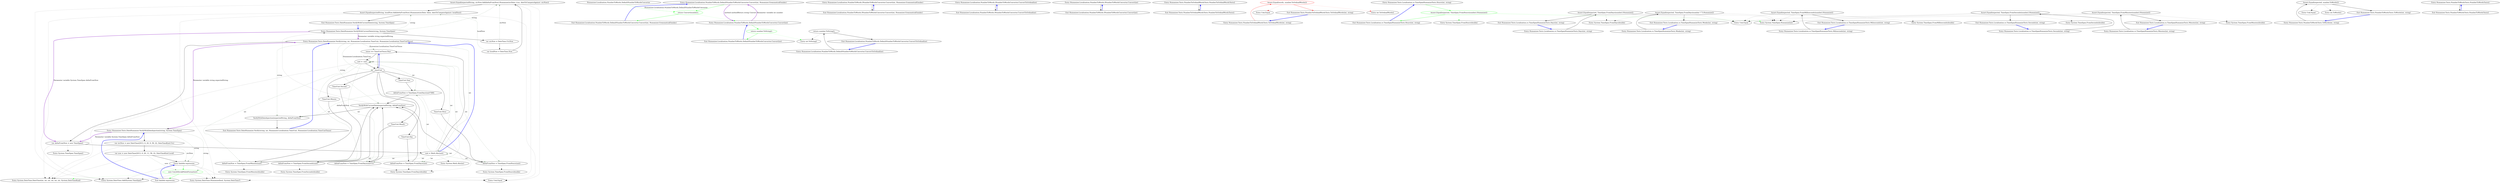 digraph  {
m0_6 [label="Entry System.DateTime.Add(System.TimeSpan)", span="0-0", cluster="System.DateTime.Add(System.TimeSpan)", file="Configurator.cs"];
m0_0 [label="Entry Humanizer.Tests.DateHumanize.VerifyWithCurrentDate(string, System.TimeSpan)", span="8-8", cluster="Humanizer.Tests.DateHumanize.VerifyWithCurrentDate(string, System.TimeSpan)", file="Configurator.cs"];
m0_1 [label="var utcNow = DateTime.UtcNow", span="10-10", cluster="Humanizer.Tests.DateHumanize.VerifyWithCurrentDate(string, System.TimeSpan)", file="Configurator.cs"];
m0_3 [label="Assert.Equal(expectedString, utcNow.Add(deltaFromNow).Humanize(utcDate: true, dateToCompareAgainst: utcNow))", span="14-14", cluster="Humanizer.Tests.DateHumanize.VerifyWithCurrentDate(string, System.TimeSpan)", file="Configurator.cs"];
m0_4 [label="Assert.Equal(expectedString, localNow.Add(deltaFromNow).Humanize(utcDate: false, dateToCompareAgainst: localNow))", span="15-15", cluster="Humanizer.Tests.DateHumanize.VerifyWithCurrentDate(string, System.TimeSpan)", file="Configurator.cs"];
m0_2 [label="var localNow = DateTime.Now", span="11-11", cluster="Humanizer.Tests.DateHumanize.VerifyWithCurrentDate(string, System.TimeSpan)", file="Configurator.cs"];
m0_5 [label="Exit Humanizer.Tests.DateHumanize.VerifyWithCurrentDate(string, System.TimeSpan)", span="8-8", cluster="Humanizer.Tests.DateHumanize.VerifyWithCurrentDate(string, System.TimeSpan)", file="Configurator.cs"];
m0_38 [label="Entry System.Math.Abs(int)", span="0-0", cluster="System.Math.Abs(int)", file="Configurator.cs"];
m0_7 [label="Entry System.DateTime.Humanize(bool, System.DateTime?)", span="19-19", cluster="System.DateTime.Humanize(bool, System.DateTime?)", file="Configurator.cs"];
m0_37 [label="Entry System.TimeSpan.TimeSpan()", span="0-0", cluster="System.TimeSpan.TimeSpan()", file="Configurator.cs"];
m0_40 [label="Entry System.TimeSpan.FromMinutes(double)", span="0-0", cluster="System.TimeSpan.FromMinutes(double)", file="Configurator.cs"];
m0_15 [label="Entry System.DateTime.DateTime(int, int, int, int, int, int, System.DateTimeKind)", span="0-0", cluster="System.DateTime.DateTime(int, int, int, int, int, int, System.DateTimeKind)", file="Configurator.cs"];
m0_8 [label="Entry Unk.Equal", span="", cluster="Unk.Equal", file="Configurator.cs"];
m0_9 [label="Entry Humanizer.Tests.DateHumanize.VerifyWithDateInjection(string, System.TimeSpan)", span="18-18", cluster="Humanizer.Tests.DateHumanize.VerifyWithDateInjection(string, System.TimeSpan)", file="Configurator.cs"];
m0_10 [label="var utcNow = new DateTime(2013, 6, 20, 9, 58, 22, DateTimeKind.Utc)", span="20-20", cluster="Humanizer.Tests.DateHumanize.VerifyWithDateInjection(string, System.TimeSpan)", file="Configurator.cs"];
m0_12 [label="Entry lambda expression", span="19-19", cluster="lambda expression", file="Configurator.cs"];
m0_13 [label="new CzechSlovakPolishFormatter()", span="19-19", cluster="lambda expression", file="Configurator.cs", color=green, community=0];
m0_11 [label="var now = new DateTime(2013, 6, 20, 11, 58, 22, DateTimeKind.Local)", span="21-21", cluster="Humanizer.Tests.DateHumanize.VerifyWithDateInjection(string, System.TimeSpan)", file="Configurator.cs"];
m0_14 [label="Exit lambda expression", span="19-19", cluster="lambda expression", file="Configurator.cs"];
m0_39 [label="Entry System.TimeSpan.FromSeconds(double)", span="0-0", cluster="System.TimeSpan.FromSeconds(double)", file="Configurator.cs"];
m0_41 [label="Entry System.TimeSpan.FromHours(double)", span="0-0", cluster="System.TimeSpan.FromHours(double)", file="Configurator.cs"];
m0_42 [label="Entry System.TimeSpan.FromDays(double)", span="0-0", cluster="System.TimeSpan.FromDays(double)", file="Configurator.cs"];
m0_19 [label="tense == TimeUnitTense.Past", span="32-32", cluster="Humanizer.Tests.DateHumanize.Verify(string, int, Humanizer.Localisation.TimeUnit, Humanizer.Localisation.TimeUnitTense)", file="Configurator.cs"];
m0_17 [label="var deltaFromNow = new TimeSpan()", span="29-29", cluster="Humanizer.Tests.DateHumanize.Verify(string, int, Humanizer.Localisation.TimeUnit, Humanizer.Localisation.TimeUnitTense)", file="Configurator.cs"];
m0_20 [label="unit = -unit", span="33-33", cluster="Humanizer.Tests.DateHumanize.Verify(string, int, Humanizer.Localisation.TimeUnit, Humanizer.Localisation.TimeUnitTense)", file="Configurator.cs"];
m0_16 [label="Entry Humanizer.Tests.DateHumanize.Verify(string, int, Humanizer.Localisation.TimeUnit, Humanizer.Localisation.TimeUnitTense)", span="27-27", cluster="Humanizer.Tests.DateHumanize.Verify(string, int, Humanizer.Localisation.TimeUnit, Humanizer.Localisation.TimeUnitTense)", file="Configurator.cs"];
m0_18 [label="unit = Math.Abs(unit)", span="30-30", cluster="Humanizer.Tests.DateHumanize.Verify(string, int, Humanizer.Localisation.TimeUnit, Humanizer.Localisation.TimeUnitTense)", file="Configurator.cs"];
m0_21 [label=timeUnit, span="35-35", cluster="Humanizer.Tests.DateHumanize.Verify(string, int, Humanizer.Localisation.TimeUnit, Humanizer.Localisation.TimeUnitTense)", file="Configurator.cs"];
m0_34 [label="VerifyWithCurrentDate(expectedString, deltaFromNow)", span="57-57", cluster="Humanizer.Tests.DateHumanize.Verify(string, int, Humanizer.Localisation.TimeUnit, Humanizer.Localisation.TimeUnitTense)", file="Configurator.cs"];
m0_35 [label="VerifyWithDateInjection(expectedString, deltaFromNow)", span="58-58", cluster="Humanizer.Tests.DateHumanize.Verify(string, int, Humanizer.Localisation.TimeUnit, Humanizer.Localisation.TimeUnitTense)", file="Configurator.cs"];
m0_23 [label="deltaFromNow = TimeSpan.FromSeconds(unit)", span="38-38", cluster="Humanizer.Tests.DateHumanize.Verify(string, int, Humanizer.Localisation.TimeUnit, Humanizer.Localisation.TimeUnitTense)", file="Configurator.cs"];
m0_25 [label="deltaFromNow = TimeSpan.FromMinutes(unit)", span="41-41", cluster="Humanizer.Tests.DateHumanize.Verify(string, int, Humanizer.Localisation.TimeUnit, Humanizer.Localisation.TimeUnitTense)", file="Configurator.cs"];
m0_27 [label="deltaFromNow = TimeSpan.FromHours(unit)", span="44-44", cluster="Humanizer.Tests.DateHumanize.Verify(string, int, Humanizer.Localisation.TimeUnit, Humanizer.Localisation.TimeUnitTense)", file="Configurator.cs"];
m0_29 [label="deltaFromNow = TimeSpan.FromDays(unit)", span="47-47", cluster="Humanizer.Tests.DateHumanize.Verify(string, int, Humanizer.Localisation.TimeUnit, Humanizer.Localisation.TimeUnitTense)", file="Configurator.cs"];
m0_31 [label="deltaFromNow = TimeSpan.FromDays(unit*31)", span="50-50", cluster="Humanizer.Tests.DateHumanize.Verify(string, int, Humanizer.Localisation.TimeUnit, Humanizer.Localisation.TimeUnitTense)", file="Configurator.cs"];
m0_33 [label="deltaFromNow = TimeSpan.FromDays(unit*366)", span="53-53", cluster="Humanizer.Tests.DateHumanize.Verify(string, int, Humanizer.Localisation.TimeUnit, Humanizer.Localisation.TimeUnitTense)", file="Configurator.cs"];
m0_22 [label="TimeUnit.Second", span="37-37", cluster="Humanizer.Tests.DateHumanize.Verify(string, int, Humanizer.Localisation.TimeUnit, Humanizer.Localisation.TimeUnitTense)", file="Configurator.cs"];
m0_24 [label="TimeUnit.Minute", span="40-40", cluster="Humanizer.Tests.DateHumanize.Verify(string, int, Humanizer.Localisation.TimeUnit, Humanizer.Localisation.TimeUnitTense)", file="Configurator.cs"];
m0_26 [label="TimeUnit.Hour", span="43-43", cluster="Humanizer.Tests.DateHumanize.Verify(string, int, Humanizer.Localisation.TimeUnit, Humanizer.Localisation.TimeUnitTense)", file="Configurator.cs"];
m0_28 [label="TimeUnit.Day", span="46-46", cluster="Humanizer.Tests.DateHumanize.Verify(string, int, Humanizer.Localisation.TimeUnit, Humanizer.Localisation.TimeUnitTense)", file="Configurator.cs"];
m0_30 [label="TimeUnit.Month", span="49-49", cluster="Humanizer.Tests.DateHumanize.Verify(string, int, Humanizer.Localisation.TimeUnit, Humanizer.Localisation.TimeUnitTense)", file="Configurator.cs"];
m0_32 [label="TimeUnit.Year", span="52-52", cluster="Humanizer.Tests.DateHumanize.Verify(string, int, Humanizer.Localisation.TimeUnit, Humanizer.Localisation.TimeUnitTense)", file="Configurator.cs"];
m0_36 [label="Exit Humanizer.Tests.DateHumanize.Verify(string, int, Humanizer.Localisation.TimeUnit, Humanizer.Localisation.TimeUnitTense)", span="27-27", cluster="Humanizer.Tests.DateHumanize.Verify(string, int, Humanizer.Localisation.TimeUnit, Humanizer.Localisation.TimeUnitTense)", file="Configurator.cs"];
m2_0 [label="Entry Humanizer.Localisation.NumberToWords.DefaultNumberToWordsConverter.Convert(int, Humanizer.GrammaticalGender)", span="4-4", cluster="Humanizer.Localisation.NumberToWords.DefaultNumberToWordsConverter.Convert(int, Humanizer.GrammaticalGender)", file="DefaultNumberToWordsConverter.cs"];
m2_1 [label="return Convert(number);", span="6-6", cluster="Humanizer.Localisation.NumberToWords.DefaultNumberToWordsConverter.Convert(int, Humanizer.GrammaticalGender)", file="DefaultNumberToWordsConverter.cs", color=green, community=0];
m2_2 [label="Exit Humanizer.Localisation.NumberToWords.DefaultNumberToWordsConverter.Convert(int, Humanizer.GrammaticalGender)", span="4-4", cluster="Humanizer.Localisation.NumberToWords.DefaultNumberToWordsConverter.Convert(int, Humanizer.GrammaticalGender)", file="DefaultNumberToWordsConverter.cs"];
m2_6 [label="Entry int.ToString()", span="0-0", cluster="int.ToString()", file="DefaultNumberToWordsConverter.cs"];
m2_3 [label="Entry Humanizer.Localisation.NumberToWords.DefaultNumberToWordsConverter.Convert(int)", span="9-9", cluster="Humanizer.Localisation.NumberToWords.DefaultNumberToWordsConverter.Convert(int)", file="DefaultNumberToWordsConverter.cs"];
m2_4 [label="return number.ToString();", span="11-11", cluster="Humanizer.Localisation.NumberToWords.DefaultNumberToWordsConverter.Convert(int)", file="DefaultNumberToWordsConverter.cs", color=green, community=0];
m2_5 [label="Exit Humanizer.Localisation.NumberToWords.DefaultNumberToWordsConverter.Convert(int)", span="9-9", cluster="Humanizer.Localisation.NumberToWords.DefaultNumberToWordsConverter.Convert(int)", file="DefaultNumberToWordsConverter.cs"];
m2_7 [label="Entry Humanizer.Localisation.NumberToWords.DefaultNumberToWordsConverter.ConvertToOrdinal(int)", span="14-14", cluster="Humanizer.Localisation.NumberToWords.DefaultNumberToWordsConverter.ConvertToOrdinal(int)", file="DefaultNumberToWordsConverter.cs"];
m2_8 [label="return number.ToString();", span="16-16", cluster="Humanizer.Localisation.NumberToWords.DefaultNumberToWordsConverter.ConvertToOrdinal(int)", file="DefaultNumberToWordsConverter.cs"];
m2_9 [label="Exit Humanizer.Localisation.NumberToWords.DefaultNumberToWordsConverter.ConvertToOrdinal(int)", span="14-14", cluster="Humanizer.Localisation.NumberToWords.DefaultNumberToWordsConverter.ConvertToOrdinal(int)", file="DefaultNumberToWordsConverter.cs"];
m2_10 [label="Humanizer.Localisation.NumberToWords.DefaultNumberToWordsConverter", span="", file="DefaultNumberToWordsConverter.cs"];
m4_2 [label="Entry Humanizer.Localisation.NumberToWords.INumberToWordsConverter.Convert(int, Humanizer.GrammaticalGender)", span="22-22", cluster="Humanizer.Localisation.NumberToWords.INumberToWordsConverter.Convert(int, Humanizer.GrammaticalGender)", file="INumberToWordsConverter.cs"];
m4_3 [label="Exit Humanizer.Localisation.NumberToWords.INumberToWordsConverter.Convert(int, Humanizer.GrammaticalGender)", span="22-22", cluster="Humanizer.Localisation.NumberToWords.INumberToWordsConverter.Convert(int, Humanizer.GrammaticalGender)", file="INumberToWordsConverter.cs"];
m4_4 [label="Entry Humanizer.Localisation.NumberToWords.INumberToWordsConverter.ConvertToOrdinal(int)", span="29-29", cluster="Humanizer.Localisation.NumberToWords.INumberToWordsConverter.ConvertToOrdinal(int)", file="INumberToWordsConverter.cs"];
m4_5 [label="Exit Humanizer.Localisation.NumberToWords.INumberToWordsConverter.ConvertToOrdinal(int)", span="29-29", cluster="Humanizer.Localisation.NumberToWords.INumberToWordsConverter.ConvertToOrdinal(int)", file="INumberToWordsConverter.cs"];
m4_0 [label="Entry Humanizer.Localisation.NumberToWords.INumberToWordsConverter.Convert(int)", span="12-12", cluster="Humanizer.Localisation.NumberToWords.INumberToWordsConverter.Convert(int)", file="INumberToWordsConverter.cs"];
m4_1 [label="Exit Humanizer.Localisation.NumberToWords.INumberToWordsConverter.Convert(int)", span="12-12", cluster="Humanizer.Localisation.NumberToWords.INumberToWordsConverter.Convert(int)", file="INumberToWordsConverter.cs"];
m5_0 [label="Entry Humanizer.Tests.NumberToOrdinalWordsTests.NumberToOrdinalWordsTests()", span="7-7", cluster="Humanizer.Tests.NumberToOrdinalWordsTests.NumberToOrdinalWordsTests()", file="NumberToOrdinalWordsTests.cs"];
m5_1 [label="Exit Humanizer.Tests.NumberToOrdinalWordsTests.NumberToOrdinalWordsTests()", span="7-7", cluster="Humanizer.Tests.NumberToOrdinalWordsTests.NumberToOrdinalWordsTests()", file="NumberToOrdinalWordsTests.cs"];
m5_6 [label="Entry Unk.Equal", span="", cluster="Unk.Equal", file="NumberToOrdinalWordsTests.cs"];
m5_2 [label="Entry Humanizer.Tests.NumberToOrdinalWordsTests.ToOrdinalWords(int, string)", span="52-52", cluster="Humanizer.Tests.NumberToOrdinalWordsTests.ToOrdinalWords(int, string)", file="NumberToOrdinalWordsTests.cs"];
m5_3 [label="Assert.Equal(words, number.ToOrdinalWords())", span="54-54", cluster="Humanizer.Tests.NumberToOrdinalWordsTests.ToOrdinalWords(int, string)", color=red, community=0, file="NumberToOrdinalWordsTests.cs"];
m5_4 [label="Exit Humanizer.Tests.NumberToOrdinalWordsTests.ToOrdinalWords(int, string)", span="52-52", cluster="Humanizer.Tests.NumberToOrdinalWordsTests.ToOrdinalWords(int, string)", file="NumberToOrdinalWordsTests.cs"];
m5_5 [label="Entry int.ToOrdinalWords()", span="52-52", cluster="int.ToOrdinalWords()", file="NumberToOrdinalWordsTests.cs"];
m6_16 [label="Entry Humanizer.Tests.Localisation.cs.TimeSpanHumanizeTests.Hours(int, string)", span="60-60", cluster="Humanizer.Tests.Localisation.cs.TimeSpanHumanizeTests.Hours(int, string)", file="NumberToWordsExtension.cs"];
m6_17 [label="Assert.Equal(expected, TimeSpan.FromHours(number).Humanize())", span="62-62", cluster="Humanizer.Tests.Localisation.cs.TimeSpanHumanizeTests.Hours(int, string)", color=green, community=0, file="NumberToWordsExtension.cs"];
m6_18 [label="Exit Humanizer.Tests.Localisation.cs.TimeSpanHumanizeTests.Hours(int, string)", span="60-60", cluster="Humanizer.Tests.Localisation.cs.TimeSpanHumanizeTests.Hours(int, string)", file="NumberToWordsExtension.cs"];
m6_23 [label="Entry System.TimeSpan.FromDays(double)", span="0-0", cluster="System.TimeSpan.FromDays(double)", file="NumberToWordsExtension.cs"];
m6_6 [label="Entry System.TimeSpan.Humanize(int)", span="18-18", cluster="System.TimeSpan.Humanize(int)", file="NumberToWordsExtension.cs"];
m6_15 [label="Entry System.TimeSpan.FromMinutes(double)", span="0-0", cluster="System.TimeSpan.FromMinutes(double)", file="NumberToWordsExtension.cs"];
m6_5 [label="Entry System.TimeSpan.FromMilliseconds(double)", span="0-0", cluster="System.TimeSpan.FromMilliseconds(double)", file="NumberToWordsExtension.cs"];
m6_7 [label="Entry Unk.Equal", span="", cluster="Unk.Equal", file="NumberToWordsExtension.cs"];
m6_20 [label="Entry Humanizer.Tests.Localisation.cs.TimeSpanHumanizeTests.Days(int, string)", span="72-72", cluster="Humanizer.Tests.Localisation.cs.TimeSpanHumanizeTests.Days(int, string)", file="NumberToWordsExtension.cs"];
m6_21 [label="Assert.Equal(expected, TimeSpan.FromDays(number).Humanize())", span="74-74", cluster="Humanizer.Tests.Localisation.cs.TimeSpanHumanizeTests.Days(int, string)", file="NumberToWordsExtension.cs"];
m6_22 [label="Exit Humanizer.Tests.Localisation.cs.TimeSpanHumanizeTests.Days(int, string)", span="72-72", cluster="Humanizer.Tests.Localisation.cs.TimeSpanHumanizeTests.Days(int, string)", file="NumberToWordsExtension.cs"];
m6_19 [label="Entry System.TimeSpan.FromHours(double)", span="0-0", cluster="System.TimeSpan.FromHours(double)", file="NumberToWordsExtension.cs"];
m6_11 [label="Entry System.TimeSpan.FromSeconds(double)", span="0-0", cluster="System.TimeSpan.FromSeconds(double)", file="NumberToWordsExtension.cs"];
m6_2 [label="Entry Humanizer.Tests.Localisation.cs.TimeSpanHumanizeTests.Miliseconds(int, string)", span="21-21", cluster="Humanizer.Tests.Localisation.cs.TimeSpanHumanizeTests.Miliseconds(int, string)", file="NumberToWordsExtension.cs"];
m6_3 [label="Assert.Equal(expected, TimeSpan.FromMilliseconds(number).Humanize())", span="23-23", cluster="Humanizer.Tests.Localisation.cs.TimeSpanHumanizeTests.Miliseconds(int, string)", file="NumberToWordsExtension.cs"];
m6_4 [label="Exit Humanizer.Tests.Localisation.cs.TimeSpanHumanizeTests.Miliseconds(int, string)", span="21-21", cluster="Humanizer.Tests.Localisation.cs.TimeSpanHumanizeTests.Miliseconds(int, string)", file="NumberToWordsExtension.cs"];
m6_8 [label="Entry Humanizer.Tests.Localisation.cs.TimeSpanHumanizeTests.Seconds(int, string)", span="34-34", cluster="Humanizer.Tests.Localisation.cs.TimeSpanHumanizeTests.Seconds(int, string)", file="NumberToWordsExtension.cs"];
m6_9 [label="Assert.Equal(expected, TimeSpan.FromSeconds(number).Humanize())", span="36-36", cluster="Humanizer.Tests.Localisation.cs.TimeSpanHumanizeTests.Seconds(int, string)", file="NumberToWordsExtension.cs"];
m6_10 [label="Exit Humanizer.Tests.Localisation.cs.TimeSpanHumanizeTests.Seconds(int, string)", span="34-34", cluster="Humanizer.Tests.Localisation.cs.TimeSpanHumanizeTests.Seconds(int, string)", file="NumberToWordsExtension.cs"];
m6_12 [label="Entry Humanizer.Tests.Localisation.cs.TimeSpanHumanizeTests.Minutes(int, string)", span="47-47", cluster="Humanizer.Tests.Localisation.cs.TimeSpanHumanizeTests.Minutes(int, string)", file="NumberToWordsExtension.cs"];
m6_13 [label="Assert.Equal(expected, TimeSpan.FromMinutes(number).Humanize())", span="49-49", cluster="Humanizer.Tests.Localisation.cs.TimeSpanHumanizeTests.Minutes(int, string)", file="NumberToWordsExtension.cs"];
m6_14 [label="Exit Humanizer.Tests.Localisation.cs.TimeSpanHumanizeTests.Minutes(int, string)", span="47-47", cluster="Humanizer.Tests.Localisation.cs.TimeSpanHumanizeTests.Minutes(int, string)", file="NumberToWordsExtension.cs"];
m6_24 [label="Entry Humanizer.Tests.Localisation.cs.TimeSpanHumanizeTests.Weeks(int, string)", span="84-84", cluster="Humanizer.Tests.Localisation.cs.TimeSpanHumanizeTests.Weeks(int, string)", file="NumberToWordsExtension.cs"];
m6_25 [label="Assert.Equal(expected, TimeSpan.FromDays(number * 7).Humanize())", span="86-86", cluster="Humanizer.Tests.Localisation.cs.TimeSpanHumanizeTests.Weeks(int, string)", file="NumberToWordsExtension.cs"];
m6_26 [label="Exit Humanizer.Tests.Localisation.cs.TimeSpanHumanizeTests.Weeks(int, string)", span="84-84", cluster="Humanizer.Tests.Localisation.cs.TimeSpanHumanizeTests.Weeks(int, string)", file="NumberToWordsExtension.cs"];
m7_6 [label="Entry Unk.Equal", span="", cluster="Unk.Equal", file="NumberToWordsTests.cs"];
m7_5 [label="Entry int.ToWords()", span="29-29", cluster="int.ToWords()", file="NumberToWordsTests.cs"];
m7_2 [label="Entry Humanizer.Tests.NumberToWordsTests.ToWords(int, string)", span="40-40", cluster="Humanizer.Tests.NumberToWordsTests.ToWords(int, string)", file="NumberToWordsTests.cs"];
m7_3 [label="Assert.Equal(expected, number.ToWords())", span="42-42", cluster="Humanizer.Tests.NumberToWordsTests.ToWords(int, string)", file="NumberToWordsTests.cs"];
m7_4 [label="Exit Humanizer.Tests.NumberToWordsTests.ToWords(int, string)", span="40-40", cluster="Humanizer.Tests.NumberToWordsTests.ToWords(int, string)", file="NumberToWordsTests.cs"];
m7_0 [label="Entry Humanizer.Tests.NumberToWordsTests.NumberToWordsTests()", span="7-7", cluster="Humanizer.Tests.NumberToWordsTests.NumberToWordsTests()", file="NumberToWordsTests.cs"];
m7_1 [label="Exit Humanizer.Tests.NumberToWordsTests.NumberToWordsTests()", span="7-7", cluster="Humanizer.Tests.NumberToWordsTests.NumberToWordsTests()", file="NumberToWordsTests.cs"];
m0_0 -> m0_1  [key=0, style=solid];
m0_0 -> m0_3  [key=1, style=dashed, color=darkseagreen4, label=string];
m0_0 -> m0_4  [key=1, style=dashed, color=darkseagreen4, label=string];
m0_0 -> m0_16  [key=3, color=darkorchid, style=bold, label="Parameter variable string expectedString"];
m0_0 -> m0_17  [key=3, color=darkorchid, style=bold, label="Parameter variable System.TimeSpan deltaFromNow"];
m0_1 -> m0_2  [key=0, style=solid];
m0_1 -> m0_3  [key=1, style=dashed, color=darkseagreen4, label=utcNow];
m0_3 -> m0_4  [key=0, style=solid];
m0_3 -> m0_6  [key=2, style=dotted];
m0_3 -> m0_7  [key=2, style=dotted];
m0_3 -> m0_8  [key=2, style=dotted];
m0_4 -> m0_5  [key=0, style=solid];
m0_4 -> m0_6  [key=2, style=dotted];
m0_4 -> m0_7  [key=2, style=dotted];
m0_4 -> m0_8  [key=2, style=dotted];
m0_2 -> m0_3  [key=0, style=solid];
m0_2 -> m0_4  [key=1, style=dashed, color=darkseagreen4, label=localNow];
m0_5 -> m0_0  [key=0, style=bold, color=blue];
m0_9 -> m0_10  [key=0, style=solid];
m0_9 -> m0_12  [key=1, style=dashed, color=darkseagreen4, label=string];
m0_9 -> m0_13  [key=1, style=dashed, color=darkseagreen4, label=string];
m0_9 -> m0_16  [key=3, color=darkorchid, style=bold, label="Parameter variable string expectedString"];
m0_9 -> m0_17  [key=3, color=darkorchid, style=bold, label="Parameter variable System.TimeSpan deltaFromNow"];
m0_10 -> m0_11  [key=0, style=solid];
m0_10 -> m0_15  [key=2, style=dotted];
m0_10 -> m0_12  [key=1, style=dashed, color=darkseagreen4, label=utcNow];
m0_12 -> m0_13  [key=0, style=solid, color=green];
m0_12 -> m0_6  [key=2, style=dotted];
m0_12 -> m0_7  [key=2, style=dotted];
m0_12 -> m0_8  [key=2, style=dotted];
m0_13 -> m0_14  [key=0, style=solid, color=green];
m0_13 -> m0_6  [key=2, style=dotted];
m0_13 -> m0_7  [key=2, style=dotted];
m0_13 -> m0_8  [key=2, style=dotted];
m0_13 -> m0_15  [key=2, style=dotted, color=green];
m0_11 -> m0_12  [key=0, style=solid];
m0_11 -> m0_15  [key=2, style=dotted];
m0_11 -> m0_13  [key=1, style=dashed, color=darkseagreen4, label=now];
m0_14 -> m0_9  [key=0, style=bold, color=blue];
m0_14 -> m0_12  [key=0, style=bold, color=blue];
m0_19 -> m0_20  [key=0, style=solid];
m0_19 -> m0_21  [key=0, style=solid];
m0_17 -> m0_15  [key=2, style=dotted];
m0_17 -> m0_18  [key=0, style=solid];
m0_17 -> m0_37  [key=2, style=dotted];
m0_20 -> m0_15  [key=2, style=dotted];
m0_20 -> m0_21  [key=0, style=solid];
m0_20 -> m0_20  [key=1, style=dashed, color=darkseagreen4, label=int];
m0_20 -> m0_23  [key=1, style=dashed, color=darkseagreen4, label=int];
m0_20 -> m0_25  [key=1, style=dashed, color=darkseagreen4, label=int];
m0_20 -> m0_27  [key=1, style=dashed, color=darkseagreen4, label=int];
m0_20 -> m0_29  [key=1, style=dashed, color=darkseagreen4, label=int];
m0_20 -> m0_31  [key=1, style=dashed, color=darkseagreen4, label=int];
m0_20 -> m0_33  [key=1, style=dashed, color=darkseagreen4, label=int];
m0_16 -> m0_17  [key=0, style=solid];
m0_16 -> m0_18  [key=1, style=dashed, color=darkseagreen4, label=int];
m0_16 -> m0_19  [key=1, style=dashed, color=darkseagreen4, label="Humanizer.Localisation.TimeUnitTense"];
m0_16 -> m0_21  [key=1, style=dashed, color=darkseagreen4, label="Humanizer.Localisation.TimeUnit"];
m0_16 -> m0_34  [key=1, style=dashed, color=darkseagreen4, label=string];
m0_16 -> m0_35  [key=1, style=dashed, color=darkseagreen4, label=string];
m0_18 -> m0_16  [key=0, style=bold, color=blue];
m0_18 -> m0_19  [key=0, style=solid];
m0_18 -> m0_38  [key=2, style=dotted];
m0_18 -> m0_18  [key=1, style=dashed, color=darkseagreen4, label=int];
m0_18 -> m0_20  [key=1, style=dashed, color=darkseagreen4, label=int];
m0_18 -> m0_23  [key=1, style=dashed, color=darkseagreen4, label=int];
m0_18 -> m0_25  [key=1, style=dashed, color=darkseagreen4, label=int];
m0_18 -> m0_27  [key=1, style=dashed, color=darkseagreen4, label=int];
m0_18 -> m0_29  [key=1, style=dashed, color=darkseagreen4, label=int];
m0_18 -> m0_31  [key=1, style=dashed, color=darkseagreen4, label=int];
m0_18 -> m0_33  [key=1, style=dashed, color=darkseagreen4, label=int];
m0_21 -> m0_19  [key=0, style=bold, color=blue];
m0_21 -> m0_22  [key=0, style=solid];
m0_21 -> m0_24  [key=0, style=solid];
m0_21 -> m0_26  [key=0, style=solid];
m0_21 -> m0_28  [key=0, style=solid];
m0_21 -> m0_30  [key=0, style=solid];
m0_21 -> m0_32  [key=0, style=solid];
m0_34 -> m0_35  [key=0, style=solid];
m0_34 -> m0_0  [key=2, style=dotted];
m0_35 -> m0_36  [key=0, style=solid];
m0_35 -> m0_9  [key=2, style=dotted];
m0_23 -> m0_34  [key=0, style=solid];
m0_23 -> m0_39  [key=2, style=dotted];
m0_25 -> m0_34  [key=0, style=solid];
m0_25 -> m0_40  [key=2, style=dotted];
m0_27 -> m0_34  [key=0, style=solid];
m0_27 -> m0_41  [key=2, style=dotted];
m0_29 -> m0_34  [key=0, style=solid];
m0_29 -> m0_42  [key=2, style=dotted];
m0_31 -> m0_34  [key=0, style=solid];
m0_31 -> m0_42  [key=2, style=dotted];
m0_33 -> m0_34  [key=0, style=solid];
m0_33 -> m0_42  [key=2, style=dotted];
m0_33 -> m0_35  [key=1, style=dashed, color=darkseagreen4, label=deltaFromNow];
m0_22 -> m0_23  [key=0, style=solid];
m0_24 -> m0_25  [key=0, style=solid];
m0_26 -> m0_27  [key=0, style=solid];
m0_28 -> m0_29  [key=0, style=solid];
m0_30 -> m0_31  [key=0, style=solid];
m0_32 -> m0_33  [key=0, style=solid];
m0_36 -> m0_16  [key=0, style=bold, color=blue];
m2_0 -> m2_1  [key=0, style=solid, color=green];
m2_0 -> m2_3  [key=3, color=darkorchid, style=bold, label="method methodReturn string Convert"];
m2_1 -> m2_2  [key=0, style=solid, color=green];
m2_1 -> m2_3  [key=2, style=dotted, color=green];
m2_2 -> m2_0  [key=0, style=bold, color=blue];
m2_3 -> m2_4  [key=0, style=solid, color=green];
m2_3 -> m2_0  [key=3, color=darkorchid, style=bold, label="Parameter variable int number"];
m2_4 -> m2_5  [key=0, style=solid, color=green];
m2_4 -> m2_6  [key=2, style=dotted, color=green];
m2_5 -> m2_3  [key=0, style=bold, color=blue];
m2_7 -> m2_8  [key=0, style=solid];
m2_8 -> m2_9  [key=0, style=solid];
m2_8 -> m2_6  [key=2, style=dotted];
m2_9 -> m2_7  [key=0, style=bold, color=blue];
m2_10 -> m2_1  [key=1, style=dashed, color=green, label="Humanizer.Localisation.NumberToWords.DefaultNumberToWordsConverter"];
m4_2 -> m4_3  [key=0, style=solid];
m4_3 -> m4_2  [key=0, style=bold, color=blue];
m4_4 -> m4_5  [key=0, style=solid];
m4_5 -> m4_4  [key=0, style=bold, color=blue];
m4_0 -> m4_1  [key=0, style=solid];
m4_1 -> m4_0  [key=0, style=bold, color=blue];
m5_0 -> m5_1  [key=0, style=solid];
m5_1 -> m5_0  [key=0, style=bold, color=blue];
m5_2 -> m5_3  [key=0, style=solid, color=red];
m5_3 -> m5_4  [key=0, style=solid, color=red];
m5_3 -> m5_5  [key=2, style=dotted, color=red];
m5_3 -> m5_6  [key=2, style=dotted, color=red];
m5_4 -> m5_2  [key=0, style=bold, color=blue];
m6_16 -> m6_17  [key=0, style=solid, color=green];
m6_17 -> m6_18  [key=0, style=solid, color=green];
m6_17 -> m6_19  [key=2, style=dotted, color=green];
m6_17 -> m6_6  [key=2, style=dotted, color=green];
m6_17 -> m6_7  [key=2, style=dotted, color=green];
m6_18 -> m6_16  [key=0, style=bold, color=blue];
m6_20 -> m6_21  [key=0, style=solid];
m6_21 -> m6_6  [key=2, style=dotted];
m6_21 -> m6_7  [key=2, style=dotted];
m6_21 -> m6_22  [key=0, style=solid];
m6_21 -> m6_23  [key=2, style=dotted];
m6_22 -> m6_20  [key=0, style=bold, color=blue];
m6_2 -> m6_3  [key=0, style=solid];
m6_3 -> m6_6  [key=2, style=dotted];
m6_3 -> m6_7  [key=2, style=dotted];
m6_3 -> m6_4  [key=0, style=solid];
m6_3 -> m6_5  [key=2, style=dotted];
m6_4 -> m6_2  [key=0, style=bold, color=blue];
m6_8 -> m6_9  [key=0, style=solid];
m6_9 -> m6_6  [key=2, style=dotted];
m6_9 -> m6_7  [key=2, style=dotted];
m6_9 -> m6_10  [key=0, style=solid];
m6_9 -> m6_11  [key=2, style=dotted];
m6_10 -> m6_8  [key=0, style=bold, color=blue];
m6_12 -> m6_13  [key=0, style=solid];
m6_13 -> m6_6  [key=2, style=dotted];
m6_13 -> m6_7  [key=2, style=dotted];
m6_13 -> m6_14  [key=0, style=solid];
m6_13 -> m6_15  [key=2, style=dotted];
m6_14 -> m6_12  [key=0, style=bold, color=blue];
m6_24 -> m6_25  [key=0, style=solid];
m6_25 -> m6_6  [key=2, style=dotted];
m6_25 -> m6_7  [key=2, style=dotted];
m6_25 -> m6_26  [key=0, style=solid];
m6_25 -> m6_23  [key=2, style=dotted];
m6_26 -> m6_24  [key=0, style=bold, color=blue];
m7_2 -> m7_3  [key=0, style=solid];
m7_3 -> m7_4  [key=0, style=solid];
m7_3 -> m7_5  [key=2, style=dotted];
m7_3 -> m7_6  [key=2, style=dotted];
m7_4 -> m7_2  [key=0, style=bold, color=blue];
m7_0 -> m7_1  [key=0, style=solid];
m7_1 -> m7_0  [key=0, style=bold, color=blue];
}
